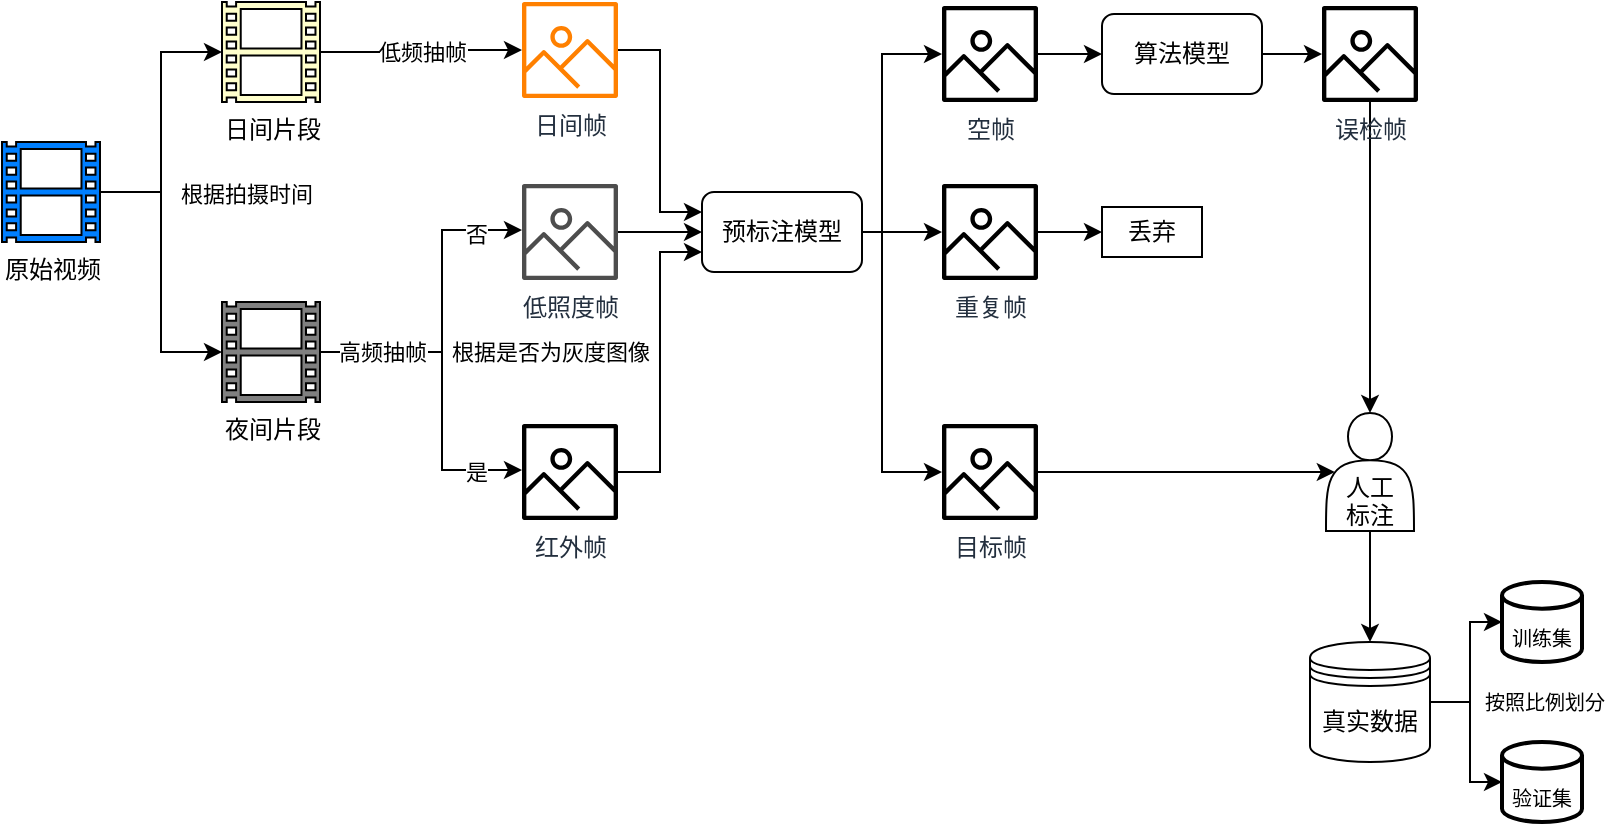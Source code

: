 <mxfile version="20.3.0" type="device"><diagram id="C5RBs43oDa-KdzZeNtuy" name="Page-1"><mxGraphModel dx="813" dy="490" grid="1" gridSize="10" guides="1" tooltips="1" connect="1" arrows="1" fold="1" page="1" pageScale="1" pageWidth="827" pageHeight="1169" math="0" shadow="0"><root><mxCell id="WIyWlLk6GJQsqaUBKTNV-0"/><mxCell id="WIyWlLk6GJQsqaUBKTNV-1" parent="WIyWlLk6GJQsqaUBKTNV-0"/><mxCell id="ALGWMDVNXVI6HJqZJL1r-4" style="edgeStyle=orthogonalEdgeStyle;rounded=0;orthogonalLoop=1;jettySize=auto;html=1;entryX=0;entryY=0.5;entryDx=0;entryDy=0;entryPerimeter=0;" edge="1" parent="WIyWlLk6GJQsqaUBKTNV-1" source="ALGWMDVNXVI6HJqZJL1r-0" target="ALGWMDVNXVI6HJqZJL1r-1"><mxGeometry relative="1" as="geometry"/></mxCell><mxCell id="ALGWMDVNXVI6HJqZJL1r-5" style="edgeStyle=orthogonalEdgeStyle;rounded=0;orthogonalLoop=1;jettySize=auto;html=1;entryX=0;entryY=0.5;entryDx=0;entryDy=0;entryPerimeter=0;" edge="1" parent="WIyWlLk6GJQsqaUBKTNV-1" source="ALGWMDVNXVI6HJqZJL1r-0" target="ALGWMDVNXVI6HJqZJL1r-2"><mxGeometry relative="1" as="geometry"/></mxCell><mxCell id="ALGWMDVNXVI6HJqZJL1r-6" value="根据拍摄时间" style="edgeLabel;html=1;align=center;verticalAlign=middle;resizable=0;points=[];" vertex="1" connectable="0" parent="ALGWMDVNXVI6HJqZJL1r-5"><mxGeometry x="-0.518" y="1" relative="1" as="geometry"><mxPoint x="41" y="-3" as="offset"/></mxGeometry></mxCell><mxCell id="ALGWMDVNXVI6HJqZJL1r-0" value="原始视频" style="sketch=0;aspect=fixed;pointerEvents=1;shadow=0;dashed=0;html=1;strokeColor=default;labelPosition=center;verticalLabelPosition=bottom;verticalAlign=top;align=center;fillColor=#007FFF;shape=mxgraph.mscae.general.video" vertex="1" parent="WIyWlLk6GJQsqaUBKTNV-1"><mxGeometry x="20" y="170" width="49" height="50" as="geometry"/></mxCell><mxCell id="ALGWMDVNXVI6HJqZJL1r-8" value="低频抽帧" style="edgeStyle=orthogonalEdgeStyle;rounded=0;orthogonalLoop=1;jettySize=auto;html=1;" edge="1" parent="WIyWlLk6GJQsqaUBKTNV-1" source="ALGWMDVNXVI6HJqZJL1r-1" target="ALGWMDVNXVI6HJqZJL1r-7"><mxGeometry relative="1" as="geometry"/></mxCell><mxCell id="ALGWMDVNXVI6HJqZJL1r-1" value="日间片段" style="sketch=0;aspect=fixed;pointerEvents=1;shadow=0;dashed=0;html=1;strokeColor=default;labelPosition=center;verticalLabelPosition=bottom;verticalAlign=top;align=center;fillColor=#FFFFCC;shape=mxgraph.mscae.general.video" vertex="1" parent="WIyWlLk6GJQsqaUBKTNV-1"><mxGeometry x="130" y="100" width="49" height="50" as="geometry"/></mxCell><mxCell id="ALGWMDVNXVI6HJqZJL1r-13" style="edgeStyle=orthogonalEdgeStyle;rounded=0;orthogonalLoop=1;jettySize=auto;html=1;" edge="1" parent="WIyWlLk6GJQsqaUBKTNV-1" source="ALGWMDVNXVI6HJqZJL1r-2" target="ALGWMDVNXVI6HJqZJL1r-10"><mxGeometry relative="1" as="geometry"><Array as="points"><mxPoint x="240" y="275"/><mxPoint x="240" y="214"/></Array></mxGeometry></mxCell><mxCell id="ALGWMDVNXVI6HJqZJL1r-18" value="否" style="edgeLabel;html=1;align=center;verticalAlign=middle;resizable=0;points=[];" vertex="1" connectable="0" parent="ALGWMDVNXVI6HJqZJL1r-13"><mxGeometry x="0.627" y="1" relative="1" as="geometry"><mxPoint x="7" y="3" as="offset"/></mxGeometry></mxCell><mxCell id="ALGWMDVNXVI6HJqZJL1r-14" style="edgeStyle=orthogonalEdgeStyle;rounded=0;orthogonalLoop=1;jettySize=auto;html=1;" edge="1" parent="WIyWlLk6GJQsqaUBKTNV-1" source="ALGWMDVNXVI6HJqZJL1r-2" target="ALGWMDVNXVI6HJqZJL1r-9"><mxGeometry relative="1" as="geometry"><Array as="points"><mxPoint x="240" y="275"/><mxPoint x="240" y="334"/></Array></mxGeometry></mxCell><mxCell id="ALGWMDVNXVI6HJqZJL1r-15" value="根据是否为灰度图像" style="edgeLabel;html=1;align=center;verticalAlign=middle;resizable=0;points=[];" vertex="1" connectable="0" parent="ALGWMDVNXVI6HJqZJL1r-14"><mxGeometry x="-0.781" y="-1" relative="1" as="geometry"><mxPoint x="97" y="-1" as="offset"/></mxGeometry></mxCell><mxCell id="ALGWMDVNXVI6HJqZJL1r-16" value="高频抽帧" style="edgeLabel;html=1;align=center;verticalAlign=middle;resizable=0;points=[];" vertex="1" connectable="0" parent="ALGWMDVNXVI6HJqZJL1r-14"><mxGeometry x="-0.781" relative="1" as="geometry"><mxPoint x="13" as="offset"/></mxGeometry></mxCell><mxCell id="ALGWMDVNXVI6HJqZJL1r-17" value="是" style="edgeLabel;html=1;align=center;verticalAlign=middle;resizable=0;points=[];" vertex="1" connectable="0" parent="ALGWMDVNXVI6HJqZJL1r-14"><mxGeometry x="0.682" relative="1" as="geometry"><mxPoint x="2" y="1" as="offset"/></mxGeometry></mxCell><mxCell id="ALGWMDVNXVI6HJqZJL1r-2" value="夜间片段" style="sketch=0;aspect=fixed;pointerEvents=1;shadow=0;dashed=0;html=1;strokeColor=default;labelPosition=center;verticalLabelPosition=bottom;verticalAlign=top;align=center;fillColor=#808080;shape=mxgraph.mscae.general.video" vertex="1" parent="WIyWlLk6GJQsqaUBKTNV-1"><mxGeometry x="130" y="250" width="49" height="50" as="geometry"/></mxCell><mxCell id="ALGWMDVNXVI6HJqZJL1r-26" style="edgeStyle=orthogonalEdgeStyle;rounded=0;orthogonalLoop=1;jettySize=auto;html=1;entryX=0;entryY=0.25;entryDx=0;entryDy=0;" edge="1" parent="WIyWlLk6GJQsqaUBKTNV-1" source="ALGWMDVNXVI6HJqZJL1r-7" target="ALGWMDVNXVI6HJqZJL1r-20"><mxGeometry relative="1" as="geometry"/></mxCell><mxCell id="ALGWMDVNXVI6HJqZJL1r-7" value="日间帧" style="sketch=0;outlineConnect=0;fontColor=#232F3E;gradientColor=none;fillColor=#FF8000;strokeColor=none;dashed=0;verticalLabelPosition=bottom;verticalAlign=top;align=center;html=1;fontSize=12;fontStyle=0;aspect=fixed;pointerEvents=1;shape=mxgraph.aws4.container_registry_image;" vertex="1" parent="WIyWlLk6GJQsqaUBKTNV-1"><mxGeometry x="280" y="100" width="48" height="48" as="geometry"/></mxCell><mxCell id="ALGWMDVNXVI6HJqZJL1r-28" style="edgeStyle=orthogonalEdgeStyle;rounded=0;orthogonalLoop=1;jettySize=auto;html=1;entryX=0;entryY=0.75;entryDx=0;entryDy=0;" edge="1" parent="WIyWlLk6GJQsqaUBKTNV-1" source="ALGWMDVNXVI6HJqZJL1r-9" target="ALGWMDVNXVI6HJqZJL1r-20"><mxGeometry relative="1" as="geometry"/></mxCell><mxCell id="ALGWMDVNXVI6HJqZJL1r-9" value="红外帧" style="sketch=0;outlineConnect=0;fontColor=#232F3E;gradientColor=none;fillColor=#000000;strokeColor=none;dashed=0;verticalLabelPosition=bottom;verticalAlign=top;align=center;html=1;fontSize=12;fontStyle=0;aspect=fixed;pointerEvents=1;shape=mxgraph.aws4.container_registry_image;" vertex="1" parent="WIyWlLk6GJQsqaUBKTNV-1"><mxGeometry x="280" y="311" width="48" height="48" as="geometry"/></mxCell><mxCell id="ALGWMDVNXVI6HJqZJL1r-27" style="edgeStyle=orthogonalEdgeStyle;rounded=0;orthogonalLoop=1;jettySize=auto;html=1;entryX=0;entryY=0.5;entryDx=0;entryDy=0;" edge="1" parent="WIyWlLk6GJQsqaUBKTNV-1" source="ALGWMDVNXVI6HJqZJL1r-10" target="ALGWMDVNXVI6HJqZJL1r-20"><mxGeometry relative="1" as="geometry"/></mxCell><mxCell id="ALGWMDVNXVI6HJqZJL1r-10" value="低照度帧" style="sketch=0;outlineConnect=0;fontColor=#232F3E;gradientColor=none;fillColor=#4D4D4D;strokeColor=none;dashed=0;verticalLabelPosition=bottom;verticalAlign=top;align=center;html=1;fontSize=12;fontStyle=0;aspect=fixed;pointerEvents=1;shape=mxgraph.aws4.container_registry_image;" vertex="1" parent="WIyWlLk6GJQsqaUBKTNV-1"><mxGeometry x="280" y="191" width="48" height="48" as="geometry"/></mxCell><mxCell id="ALGWMDVNXVI6HJqZJL1r-29" style="edgeStyle=orthogonalEdgeStyle;rounded=0;orthogonalLoop=1;jettySize=auto;html=1;" edge="1" parent="WIyWlLk6GJQsqaUBKTNV-1" source="ALGWMDVNXVI6HJqZJL1r-20" target="ALGWMDVNXVI6HJqZJL1r-21"><mxGeometry relative="1" as="geometry"><mxPoint x="470" y="120" as="targetPoint"/><Array as="points"><mxPoint x="460" y="215"/><mxPoint x="460" y="126"/></Array></mxGeometry></mxCell><mxCell id="ALGWMDVNXVI6HJqZJL1r-30" style="edgeStyle=orthogonalEdgeStyle;rounded=0;orthogonalLoop=1;jettySize=auto;html=1;" edge="1" parent="WIyWlLk6GJQsqaUBKTNV-1" source="ALGWMDVNXVI6HJqZJL1r-20" target="ALGWMDVNXVI6HJqZJL1r-22"><mxGeometry relative="1" as="geometry"/></mxCell><mxCell id="ALGWMDVNXVI6HJqZJL1r-31" style="edgeStyle=orthogonalEdgeStyle;rounded=0;orthogonalLoop=1;jettySize=auto;html=1;" edge="1" parent="WIyWlLk6GJQsqaUBKTNV-1" source="ALGWMDVNXVI6HJqZJL1r-20" target="ALGWMDVNXVI6HJqZJL1r-25"><mxGeometry relative="1" as="geometry"><mxPoint x="460" y="310" as="targetPoint"/><Array as="points"><mxPoint x="460" y="215"/><mxPoint x="460" y="335"/></Array></mxGeometry></mxCell><mxCell id="ALGWMDVNXVI6HJqZJL1r-20" value="预标注模型" style="rounded=1;whiteSpace=wrap;html=1;strokeColor=default;fillColor=#FFFFFF;" vertex="1" parent="WIyWlLk6GJQsqaUBKTNV-1"><mxGeometry x="370" y="195" width="80" height="40" as="geometry"/></mxCell><mxCell id="ALGWMDVNXVI6HJqZJL1r-37" style="edgeStyle=orthogonalEdgeStyle;rounded=0;orthogonalLoop=1;jettySize=auto;html=1;entryX=0;entryY=0.5;entryDx=0;entryDy=0;fontColor=#FFFFFF;" edge="1" parent="WIyWlLk6GJQsqaUBKTNV-1" source="ALGWMDVNXVI6HJqZJL1r-21" target="ALGWMDVNXVI6HJqZJL1r-33"><mxGeometry relative="1" as="geometry"/></mxCell><mxCell id="ALGWMDVNXVI6HJqZJL1r-21" value="空帧" style="sketch=0;outlineConnect=0;fontColor=#232F3E;gradientColor=none;fillColor=#000000;strokeColor=none;dashed=0;verticalLabelPosition=bottom;verticalAlign=top;align=center;html=1;fontSize=12;fontStyle=0;aspect=fixed;pointerEvents=1;shape=mxgraph.aws4.container_registry_image;" vertex="1" parent="WIyWlLk6GJQsqaUBKTNV-1"><mxGeometry x="490" y="102" width="48" height="48" as="geometry"/></mxCell><mxCell id="ALGWMDVNXVI6HJqZJL1r-36" style="edgeStyle=orthogonalEdgeStyle;rounded=0;orthogonalLoop=1;jettySize=auto;html=1;entryX=0;entryY=0.5;entryDx=0;entryDy=0;fontColor=#FFFFFF;" edge="1" parent="WIyWlLk6GJQsqaUBKTNV-1" source="ALGWMDVNXVI6HJqZJL1r-22" target="ALGWMDVNXVI6HJqZJL1r-35"><mxGeometry relative="1" as="geometry"/></mxCell><mxCell id="ALGWMDVNXVI6HJqZJL1r-22" value="重复帧" style="sketch=0;outlineConnect=0;fontColor=#232F3E;gradientColor=none;fillColor=#000000;strokeColor=none;dashed=0;verticalLabelPosition=bottom;verticalAlign=top;align=center;html=1;fontSize=12;fontStyle=0;aspect=fixed;pointerEvents=1;shape=mxgraph.aws4.container_registry_image;" vertex="1" parent="WIyWlLk6GJQsqaUBKTNV-1"><mxGeometry x="490" y="191" width="48" height="48" as="geometry"/></mxCell><mxCell id="ALGWMDVNXVI6HJqZJL1r-39" style="edgeStyle=orthogonalEdgeStyle;rounded=0;orthogonalLoop=1;jettySize=auto;html=1;fontColor=#FFFFFF;entryX=0.1;entryY=0.5;entryDx=0;entryDy=0;entryPerimeter=0;" edge="1" parent="WIyWlLk6GJQsqaUBKTNV-1" source="ALGWMDVNXVI6HJqZJL1r-25" target="ALGWMDVNXVI6HJqZJL1r-42"><mxGeometry relative="1" as="geometry"><mxPoint x="620" y="335" as="targetPoint"/></mxGeometry></mxCell><mxCell id="ALGWMDVNXVI6HJqZJL1r-25" value="目标帧" style="sketch=0;outlineConnect=0;fontColor=#232F3E;gradientColor=none;fillColor=#000000;strokeColor=none;dashed=0;verticalLabelPosition=bottom;verticalAlign=top;align=center;html=1;fontSize=12;fontStyle=0;aspect=fixed;pointerEvents=1;shape=mxgraph.aws4.container_registry_image;" vertex="1" parent="WIyWlLk6GJQsqaUBKTNV-1"><mxGeometry x="490" y="311" width="48" height="48" as="geometry"/></mxCell><mxCell id="ALGWMDVNXVI6HJqZJL1r-38" style="edgeStyle=orthogonalEdgeStyle;rounded=0;orthogonalLoop=1;jettySize=auto;html=1;fontColor=#FFFFFF;" edge="1" parent="WIyWlLk6GJQsqaUBKTNV-1" source="ALGWMDVNXVI6HJqZJL1r-33" target="ALGWMDVNXVI6HJqZJL1r-34"><mxGeometry relative="1" as="geometry"/></mxCell><mxCell id="ALGWMDVNXVI6HJqZJL1r-33" value="算法模型" style="rounded=1;whiteSpace=wrap;html=1;strokeColor=default;fillColor=#FFFFFF;" vertex="1" parent="WIyWlLk6GJQsqaUBKTNV-1"><mxGeometry x="570" y="106" width="80" height="40" as="geometry"/></mxCell><mxCell id="ALGWMDVNXVI6HJqZJL1r-43" style="edgeStyle=orthogonalEdgeStyle;rounded=0;orthogonalLoop=1;jettySize=auto;html=1;entryX=0.5;entryY=0;entryDx=0;entryDy=0;fontColor=#000000;" edge="1" parent="WIyWlLk6GJQsqaUBKTNV-1" source="ALGWMDVNXVI6HJqZJL1r-34" target="ALGWMDVNXVI6HJqZJL1r-42"><mxGeometry relative="1" as="geometry"/></mxCell><mxCell id="ALGWMDVNXVI6HJqZJL1r-34" value="误检帧" style="sketch=0;outlineConnect=0;fontColor=#232F3E;gradientColor=none;fillColor=#000000;strokeColor=none;dashed=0;verticalLabelPosition=bottom;verticalAlign=top;align=center;html=1;fontSize=12;fontStyle=0;aspect=fixed;pointerEvents=1;shape=mxgraph.aws4.container_registry_image;" vertex="1" parent="WIyWlLk6GJQsqaUBKTNV-1"><mxGeometry x="680" y="102" width="48" height="48" as="geometry"/></mxCell><mxCell id="ALGWMDVNXVI6HJqZJL1r-35" value="丢弃" style="rounded=0;whiteSpace=wrap;html=1;strokeColor=default;fillColor=#FFFFFF;" vertex="1" parent="WIyWlLk6GJQsqaUBKTNV-1"><mxGeometry x="570" y="202.5" width="50" height="25" as="geometry"/></mxCell><mxCell id="ALGWMDVNXVI6HJqZJL1r-45" style="edgeStyle=orthogonalEdgeStyle;rounded=0;orthogonalLoop=1;jettySize=auto;html=1;fontColor=#000000;" edge="1" parent="WIyWlLk6GJQsqaUBKTNV-1" source="ALGWMDVNXVI6HJqZJL1r-42" target="ALGWMDVNXVI6HJqZJL1r-44"><mxGeometry relative="1" as="geometry"/></mxCell><mxCell id="ALGWMDVNXVI6HJqZJL1r-42" value="&lt;font color=&quot;#000000&quot;&gt;&lt;br&gt;&lt;br&gt;人工&lt;br&gt;标注&lt;br&gt;&lt;/font&gt;" style="shape=actor;whiteSpace=wrap;html=1;strokeColor=default;fontColor=#FFFFFF;fillColor=#FFFFFF;" vertex="1" parent="WIyWlLk6GJQsqaUBKTNV-1"><mxGeometry x="682" y="305.5" width="44" height="59" as="geometry"/></mxCell><mxCell id="ALGWMDVNXVI6HJqZJL1r-51" style="edgeStyle=orthogonalEdgeStyle;rounded=0;orthogonalLoop=1;jettySize=auto;html=1;fontSize=10;fontColor=#000000;" edge="1" parent="WIyWlLk6GJQsqaUBKTNV-1" source="ALGWMDVNXVI6HJqZJL1r-44" target="ALGWMDVNXVI6HJqZJL1r-47"><mxGeometry relative="1" as="geometry"/></mxCell><mxCell id="ALGWMDVNXVI6HJqZJL1r-52" style="edgeStyle=orthogonalEdgeStyle;rounded=0;orthogonalLoop=1;jettySize=auto;html=1;entryX=0;entryY=0.5;entryDx=0;entryDy=0;entryPerimeter=0;fontSize=10;fontColor=#000000;" edge="1" parent="WIyWlLk6GJQsqaUBKTNV-1" source="ALGWMDVNXVI6HJqZJL1r-44" target="ALGWMDVNXVI6HJqZJL1r-48"><mxGeometry relative="1" as="geometry"/></mxCell><mxCell id="ALGWMDVNXVI6HJqZJL1r-53" value="按照比例划分" style="edgeLabel;html=1;align=center;verticalAlign=middle;resizable=0;points=[];fontSize=10;fontColor=#000000;" vertex="1" connectable="0" parent="ALGWMDVNXVI6HJqZJL1r-52"><mxGeometry x="-0.517" relative="1" as="geometry"><mxPoint x="38" as="offset"/></mxGeometry></mxCell><mxCell id="ALGWMDVNXVI6HJqZJL1r-44" value="真实数据" style="shape=datastore;whiteSpace=wrap;html=1;strokeColor=default;fontColor=#000000;fillColor=#FFFFFF;" vertex="1" parent="WIyWlLk6GJQsqaUBKTNV-1"><mxGeometry x="674" y="420" width="60" height="60" as="geometry"/></mxCell><mxCell id="ALGWMDVNXVI6HJqZJL1r-47" value="&lt;font style=&quot;font-size: 10px;&quot;&gt;&lt;br&gt;训练集&lt;/font&gt;" style="strokeWidth=2;html=1;shape=mxgraph.flowchart.database;whiteSpace=wrap;strokeColor=default;fontColor=#000000;fillColor=#FFFFFF;" vertex="1" parent="WIyWlLk6GJQsqaUBKTNV-1"><mxGeometry x="770" y="390" width="40" height="40" as="geometry"/></mxCell><mxCell id="ALGWMDVNXVI6HJqZJL1r-48" value="&lt;font style=&quot;font-size: 10px;&quot;&gt;&lt;br&gt;验证集&lt;/font&gt;" style="strokeWidth=2;html=1;shape=mxgraph.flowchart.database;whiteSpace=wrap;strokeColor=default;fontColor=#000000;fillColor=#FFFFFF;" vertex="1" parent="WIyWlLk6GJQsqaUBKTNV-1"><mxGeometry x="770" y="470" width="40" height="40" as="geometry"/></mxCell></root></mxGraphModel></diagram></mxfile>